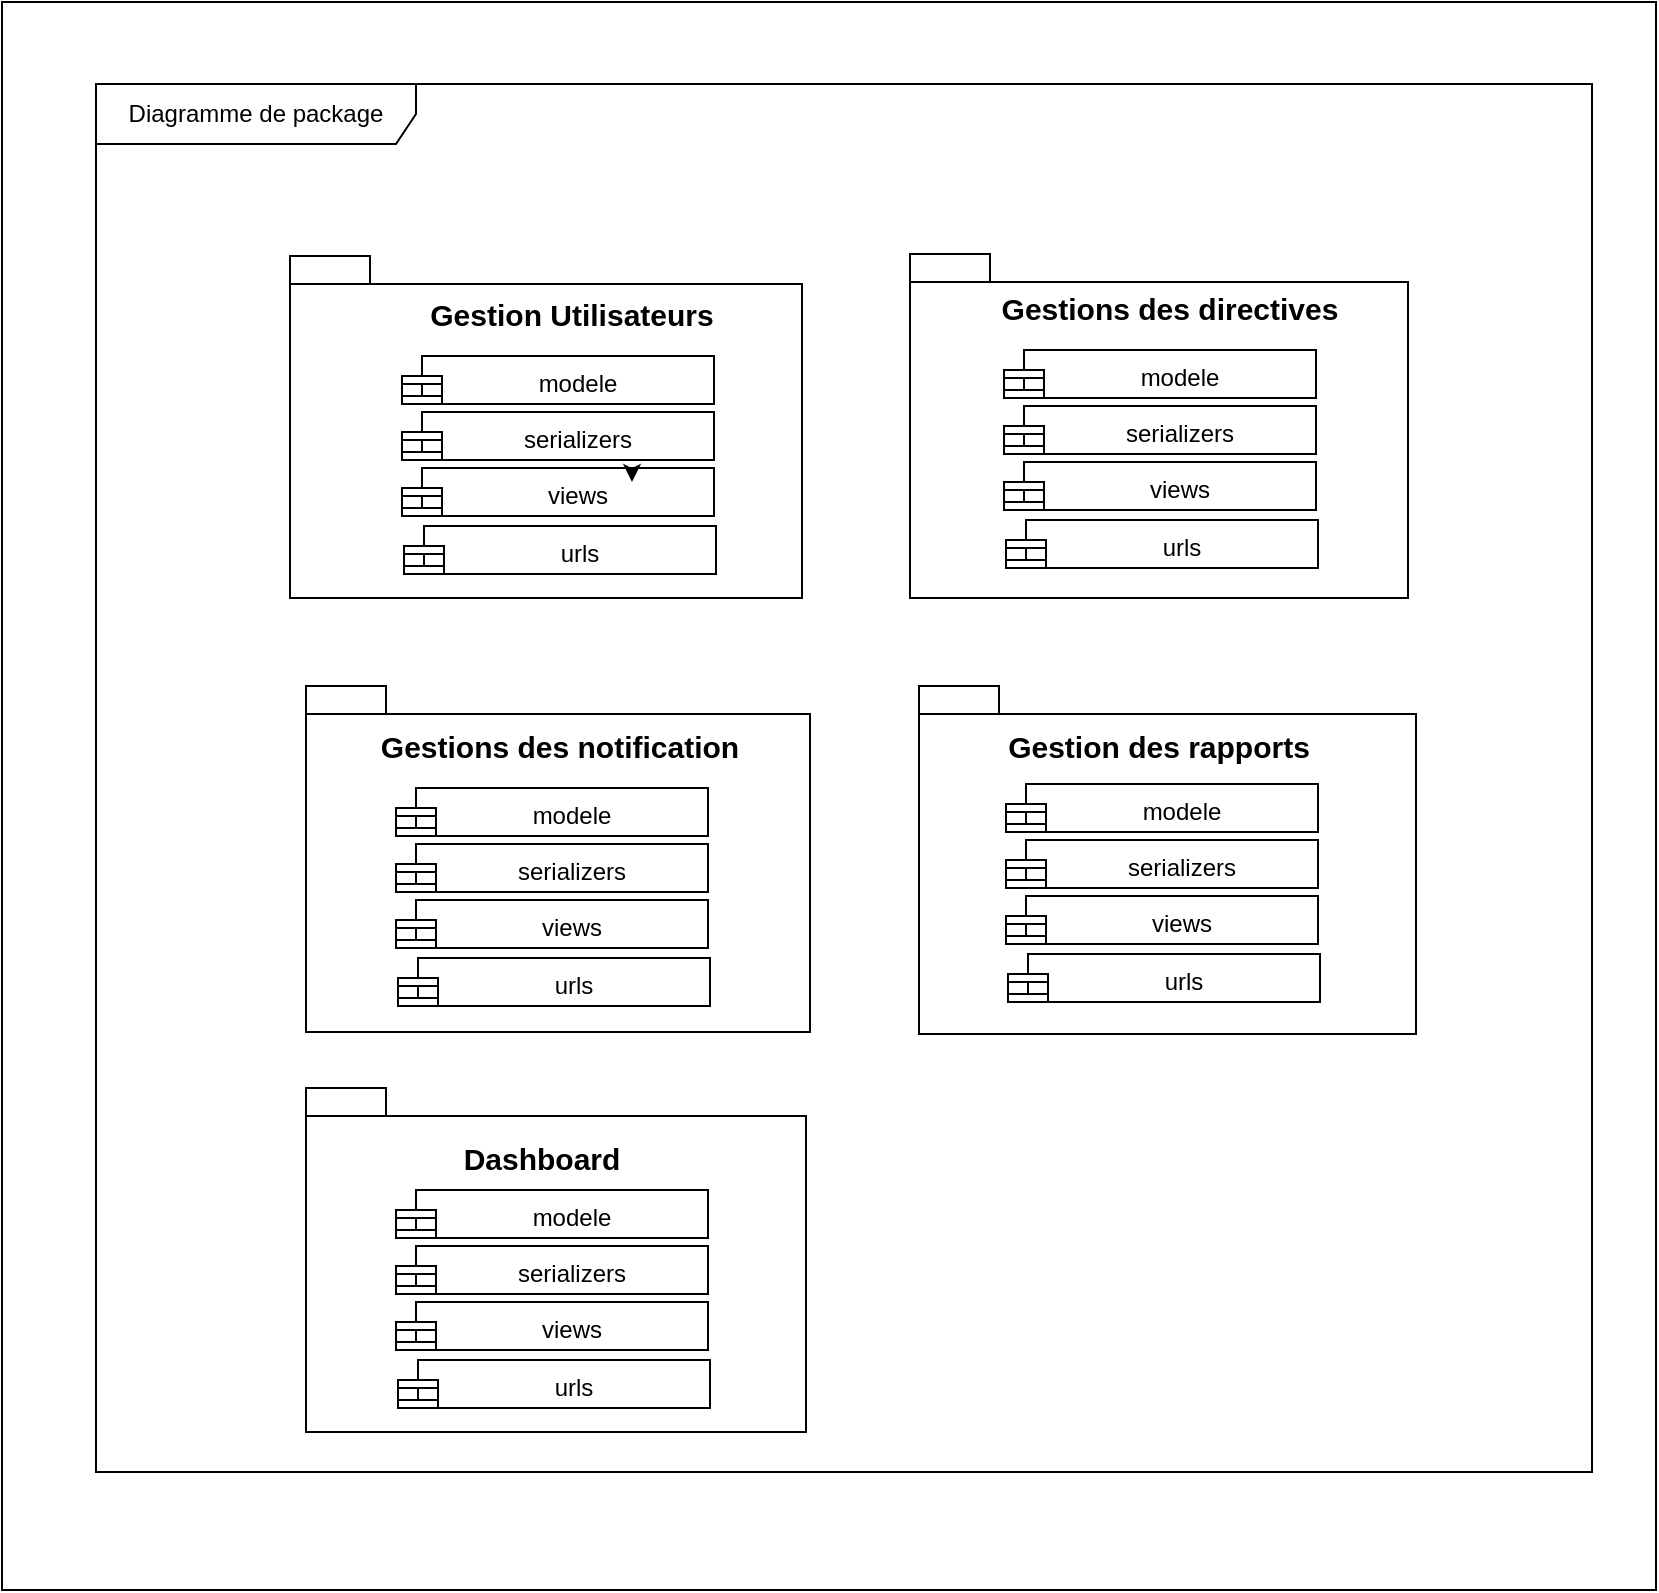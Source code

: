 <mxfile version="24.8.3">
  <diagram name="Page-1" id="0gWsJnrh7PNTObbv-XV8">
    <mxGraphModel dx="1280" dy="868" grid="0" gridSize="10" guides="1" tooltips="1" connect="1" arrows="1" fold="1" page="0" pageScale="1" pageWidth="3300" pageHeight="4681" math="0" shadow="0">
      <root>
        <mxCell id="0" />
        <mxCell id="1" parent="0" />
        <mxCell id="HmMxcQXpRnZ39Q23Rilj-17" value="" style="rounded=0;whiteSpace=wrap;html=1;" parent="1" vertex="1">
          <mxGeometry x="-132" y="-67" width="827" height="794" as="geometry" />
        </mxCell>
        <mxCell id="HmMxcQXpRnZ39Q23Rilj-18" value="" style="shape=folder;fontStyle=1;spacingTop=10;tabWidth=40;tabHeight=14;tabPosition=left;html=1;whiteSpace=wrap;" parent="1" vertex="1">
          <mxGeometry x="12" y="60" width="256" height="171" as="geometry" />
        </mxCell>
        <mxCell id="HmMxcQXpRnZ39Q23Rilj-19" value="" style="shape=folder;fontStyle=1;spacingTop=10;tabWidth=40;tabHeight=14;tabPosition=left;html=1;whiteSpace=wrap;" parent="1" vertex="1">
          <mxGeometry x="322" y="59" width="249" height="172" as="geometry" />
        </mxCell>
        <mxCell id="HmMxcQXpRnZ39Q23Rilj-20" value="" style="shape=folder;fontStyle=1;spacingTop=10;tabWidth=40;tabHeight=14;tabPosition=left;html=1;whiteSpace=wrap;" parent="1" vertex="1">
          <mxGeometry x="20" y="275" width="252" height="173" as="geometry" />
        </mxCell>
        <mxCell id="HmMxcQXpRnZ39Q23Rilj-21" value="" style="shape=folder;fontStyle=1;spacingTop=10;tabWidth=40;tabHeight=14;tabPosition=left;html=1;whiteSpace=wrap;" parent="1" vertex="1">
          <mxGeometry x="326.5" y="275" width="248.5" height="174" as="geometry" />
        </mxCell>
        <mxCell id="HmMxcQXpRnZ39Q23Rilj-22" value="" style="shape=folder;fontStyle=1;spacingTop=10;tabWidth=40;tabHeight=14;tabPosition=left;html=1;whiteSpace=wrap;" parent="1" vertex="1">
          <mxGeometry x="20" y="476" width="250" height="172" as="geometry" />
        </mxCell>
        <mxCell id="HmMxcQXpRnZ39Q23Rilj-24" value="Diagramme de package" style="shape=umlFrame;whiteSpace=wrap;html=1;pointerEvents=0;recursiveResize=0;container=1;collapsible=0;width=160;" parent="1" vertex="1">
          <mxGeometry x="-85" y="-26" width="748" height="694" as="geometry" />
        </mxCell>
        <mxCell id="krLjdD_EKkHfdY24i0zE-1" value="&lt;font style=&quot;font-size: 15px;&quot;&gt;&lt;b&gt;Gestion Utilisateurs&lt;/b&gt;&lt;/font&gt;" style="text;html=1;align=center;verticalAlign=middle;whiteSpace=wrap;rounded=0;" vertex="1" parent="HmMxcQXpRnZ39Q23Rilj-24">
          <mxGeometry x="161" y="100" width="154" height="30" as="geometry" />
        </mxCell>
        <mxCell id="krLjdD_EKkHfdY24i0zE-2" value="modele" style="shape=module;align=left;spacingLeft=20;align=center;verticalAlign=top;whiteSpace=wrap;html=1;" vertex="1" parent="HmMxcQXpRnZ39Q23Rilj-24">
          <mxGeometry x="153" y="136" width="156" height="24" as="geometry" />
        </mxCell>
        <mxCell id="krLjdD_EKkHfdY24i0zE-13" value="&lt;span style=&quot;font-weight: 700;&quot;&gt;&lt;font style=&quot;font-size: 15px;&quot;&gt;Dashboard&lt;/font&gt;&lt;/span&gt;" style="text;html=1;align=center;verticalAlign=middle;whiteSpace=wrap;rounded=0;" vertex="1" parent="HmMxcQXpRnZ39Q23Rilj-24">
          <mxGeometry x="193" y="522" width="60" height="30" as="geometry" />
        </mxCell>
        <mxCell id="krLjdD_EKkHfdY24i0zE-3" value="serializers" style="shape=module;align=left;spacingLeft=20;align=center;verticalAlign=top;whiteSpace=wrap;html=1;" vertex="1" parent="1">
          <mxGeometry x="68" y="138" width="156" height="24" as="geometry" />
        </mxCell>
        <mxCell id="krLjdD_EKkHfdY24i0zE-4" value="views" style="shape=module;align=left;spacingLeft=20;align=center;verticalAlign=top;whiteSpace=wrap;html=1;" vertex="1" parent="1">
          <mxGeometry x="68" y="166" width="156" height="24" as="geometry" />
        </mxCell>
        <mxCell id="krLjdD_EKkHfdY24i0zE-5" style="edgeStyle=orthogonalEdgeStyle;rounded=0;orthogonalLoop=1;jettySize=auto;html=1;exitX=0.75;exitY=0;exitDx=0;exitDy=0;entryX=0.75;entryY=0.292;entryDx=0;entryDy=0;entryPerimeter=0;" edge="1" parent="1">
          <mxGeometry relative="1" as="geometry">
            <mxPoint x="183" y="166" as="sourcePoint" />
            <mxPoint x="183" y="173.008" as="targetPoint" />
          </mxGeometry>
        </mxCell>
        <mxCell id="krLjdD_EKkHfdY24i0zE-10" value="&lt;span style=&quot;font-weight: 700;&quot;&gt;&lt;font style=&quot;font-size: 15px;&quot;&gt;Gestions des directives&lt;/font&gt;&lt;/span&gt;" style="text;html=1;align=center;verticalAlign=middle;whiteSpace=wrap;rounded=0;" vertex="1" parent="1">
          <mxGeometry x="353" y="71" width="198" height="30" as="geometry" />
        </mxCell>
        <mxCell id="krLjdD_EKkHfdY24i0zE-11" value="&lt;span style=&quot;font-weight: 700;&quot;&gt;&lt;font style=&quot;font-size: 15px;&quot;&gt;Gestion des rapports&lt;/font&gt;&lt;/span&gt;" style="text;html=1;align=center;verticalAlign=middle;whiteSpace=wrap;rounded=0;" vertex="1" parent="1">
          <mxGeometry x="361" y="290" width="171" height="30" as="geometry" />
        </mxCell>
        <mxCell id="krLjdD_EKkHfdY24i0zE-12" value="&lt;span style=&quot;font-weight: 700;&quot;&gt;&lt;font style=&quot;font-size: 15px;&quot;&gt;Gestions des notification&lt;/font&gt;&lt;/span&gt;" style="text;html=1;align=center;verticalAlign=middle;whiteSpace=wrap;rounded=0;" vertex="1" parent="1">
          <mxGeometry x="33" y="290" width="228" height="30" as="geometry" />
        </mxCell>
        <mxCell id="krLjdD_EKkHfdY24i0zE-26" value="urls" style="shape=module;align=left;spacingLeft=20;align=center;verticalAlign=top;whiteSpace=wrap;html=1;" vertex="1" parent="1">
          <mxGeometry x="69" y="195" width="156" height="24" as="geometry" />
        </mxCell>
        <mxCell id="krLjdD_EKkHfdY24i0zE-28" value="&lt;font style=&quot;font-size: 12px;&quot;&gt;modele&lt;/font&gt;" style="shape=module;align=left;spacingLeft=20;align=center;verticalAlign=top;whiteSpace=wrap;html=1;" vertex="1" parent="1">
          <mxGeometry x="65" y="326" width="156" height="24" as="geometry" />
        </mxCell>
        <mxCell id="krLjdD_EKkHfdY24i0zE-29" value="serializers" style="shape=module;align=left;spacingLeft=20;align=center;verticalAlign=top;whiteSpace=wrap;html=1;" vertex="1" parent="1">
          <mxGeometry x="65" y="354" width="156" height="24" as="geometry" />
        </mxCell>
        <mxCell id="krLjdD_EKkHfdY24i0zE-30" value="views" style="shape=module;align=left;spacingLeft=20;align=center;verticalAlign=top;whiteSpace=wrap;html=1;" vertex="1" parent="1">
          <mxGeometry x="65" y="382" width="156" height="24" as="geometry" />
        </mxCell>
        <mxCell id="krLjdD_EKkHfdY24i0zE-31" value="urls" style="shape=module;align=left;spacingLeft=20;align=center;verticalAlign=top;whiteSpace=wrap;html=1;" vertex="1" parent="1">
          <mxGeometry x="66" y="411" width="156" height="24" as="geometry" />
        </mxCell>
        <mxCell id="krLjdD_EKkHfdY24i0zE-32" value="modele" style="shape=module;align=left;spacingLeft=20;align=center;verticalAlign=top;whiteSpace=wrap;html=1;" vertex="1" parent="1">
          <mxGeometry x="65" y="527" width="156" height="24" as="geometry" />
        </mxCell>
        <mxCell id="krLjdD_EKkHfdY24i0zE-33" value="serializers" style="shape=module;align=left;spacingLeft=20;align=center;verticalAlign=top;whiteSpace=wrap;html=1;" vertex="1" parent="1">
          <mxGeometry x="65" y="555" width="156" height="24" as="geometry" />
        </mxCell>
        <mxCell id="krLjdD_EKkHfdY24i0zE-34" value="views" style="shape=module;align=left;spacingLeft=20;align=center;verticalAlign=top;whiteSpace=wrap;html=1;" vertex="1" parent="1">
          <mxGeometry x="65" y="583" width="156" height="24" as="geometry" />
        </mxCell>
        <mxCell id="krLjdD_EKkHfdY24i0zE-35" value="urls" style="shape=module;align=left;spacingLeft=20;align=center;verticalAlign=top;whiteSpace=wrap;html=1;" vertex="1" parent="1">
          <mxGeometry x="66" y="612" width="156" height="24" as="geometry" />
        </mxCell>
        <mxCell id="krLjdD_EKkHfdY24i0zE-36" value="modele" style="shape=module;align=left;spacingLeft=20;align=center;verticalAlign=top;whiteSpace=wrap;html=1;" vertex="1" parent="1">
          <mxGeometry x="370" y="324" width="156" height="24" as="geometry" />
        </mxCell>
        <mxCell id="krLjdD_EKkHfdY24i0zE-37" value="serializers" style="shape=module;align=left;spacingLeft=20;align=center;verticalAlign=top;whiteSpace=wrap;html=1;" vertex="1" parent="1">
          <mxGeometry x="370" y="352" width="156" height="24" as="geometry" />
        </mxCell>
        <mxCell id="krLjdD_EKkHfdY24i0zE-38" value="views" style="shape=module;align=left;spacingLeft=20;align=center;verticalAlign=top;whiteSpace=wrap;html=1;" vertex="1" parent="1">
          <mxGeometry x="370" y="380" width="156" height="24" as="geometry" />
        </mxCell>
        <mxCell id="krLjdD_EKkHfdY24i0zE-39" value="urls" style="shape=module;align=left;spacingLeft=20;align=center;verticalAlign=top;whiteSpace=wrap;html=1;" vertex="1" parent="1">
          <mxGeometry x="371" y="409" width="156" height="24" as="geometry" />
        </mxCell>
        <mxCell id="krLjdD_EKkHfdY24i0zE-40" value="modele" style="shape=module;align=left;spacingLeft=20;align=center;verticalAlign=top;whiteSpace=wrap;html=1;" vertex="1" parent="1">
          <mxGeometry x="369" y="107" width="156" height="24" as="geometry" />
        </mxCell>
        <mxCell id="krLjdD_EKkHfdY24i0zE-41" value="serializers" style="shape=module;align=left;spacingLeft=20;align=center;verticalAlign=top;whiteSpace=wrap;html=1;" vertex="1" parent="1">
          <mxGeometry x="369" y="135" width="156" height="24" as="geometry" />
        </mxCell>
        <mxCell id="krLjdD_EKkHfdY24i0zE-42" value="views" style="shape=module;align=left;spacingLeft=20;align=center;verticalAlign=top;whiteSpace=wrap;html=1;" vertex="1" parent="1">
          <mxGeometry x="369" y="163" width="156" height="24" as="geometry" />
        </mxCell>
        <mxCell id="krLjdD_EKkHfdY24i0zE-43" value="urls" style="shape=module;align=left;spacingLeft=20;align=center;verticalAlign=top;whiteSpace=wrap;html=1;" vertex="1" parent="1">
          <mxGeometry x="370" y="192" width="156" height="24" as="geometry" />
        </mxCell>
      </root>
    </mxGraphModel>
  </diagram>
</mxfile>
